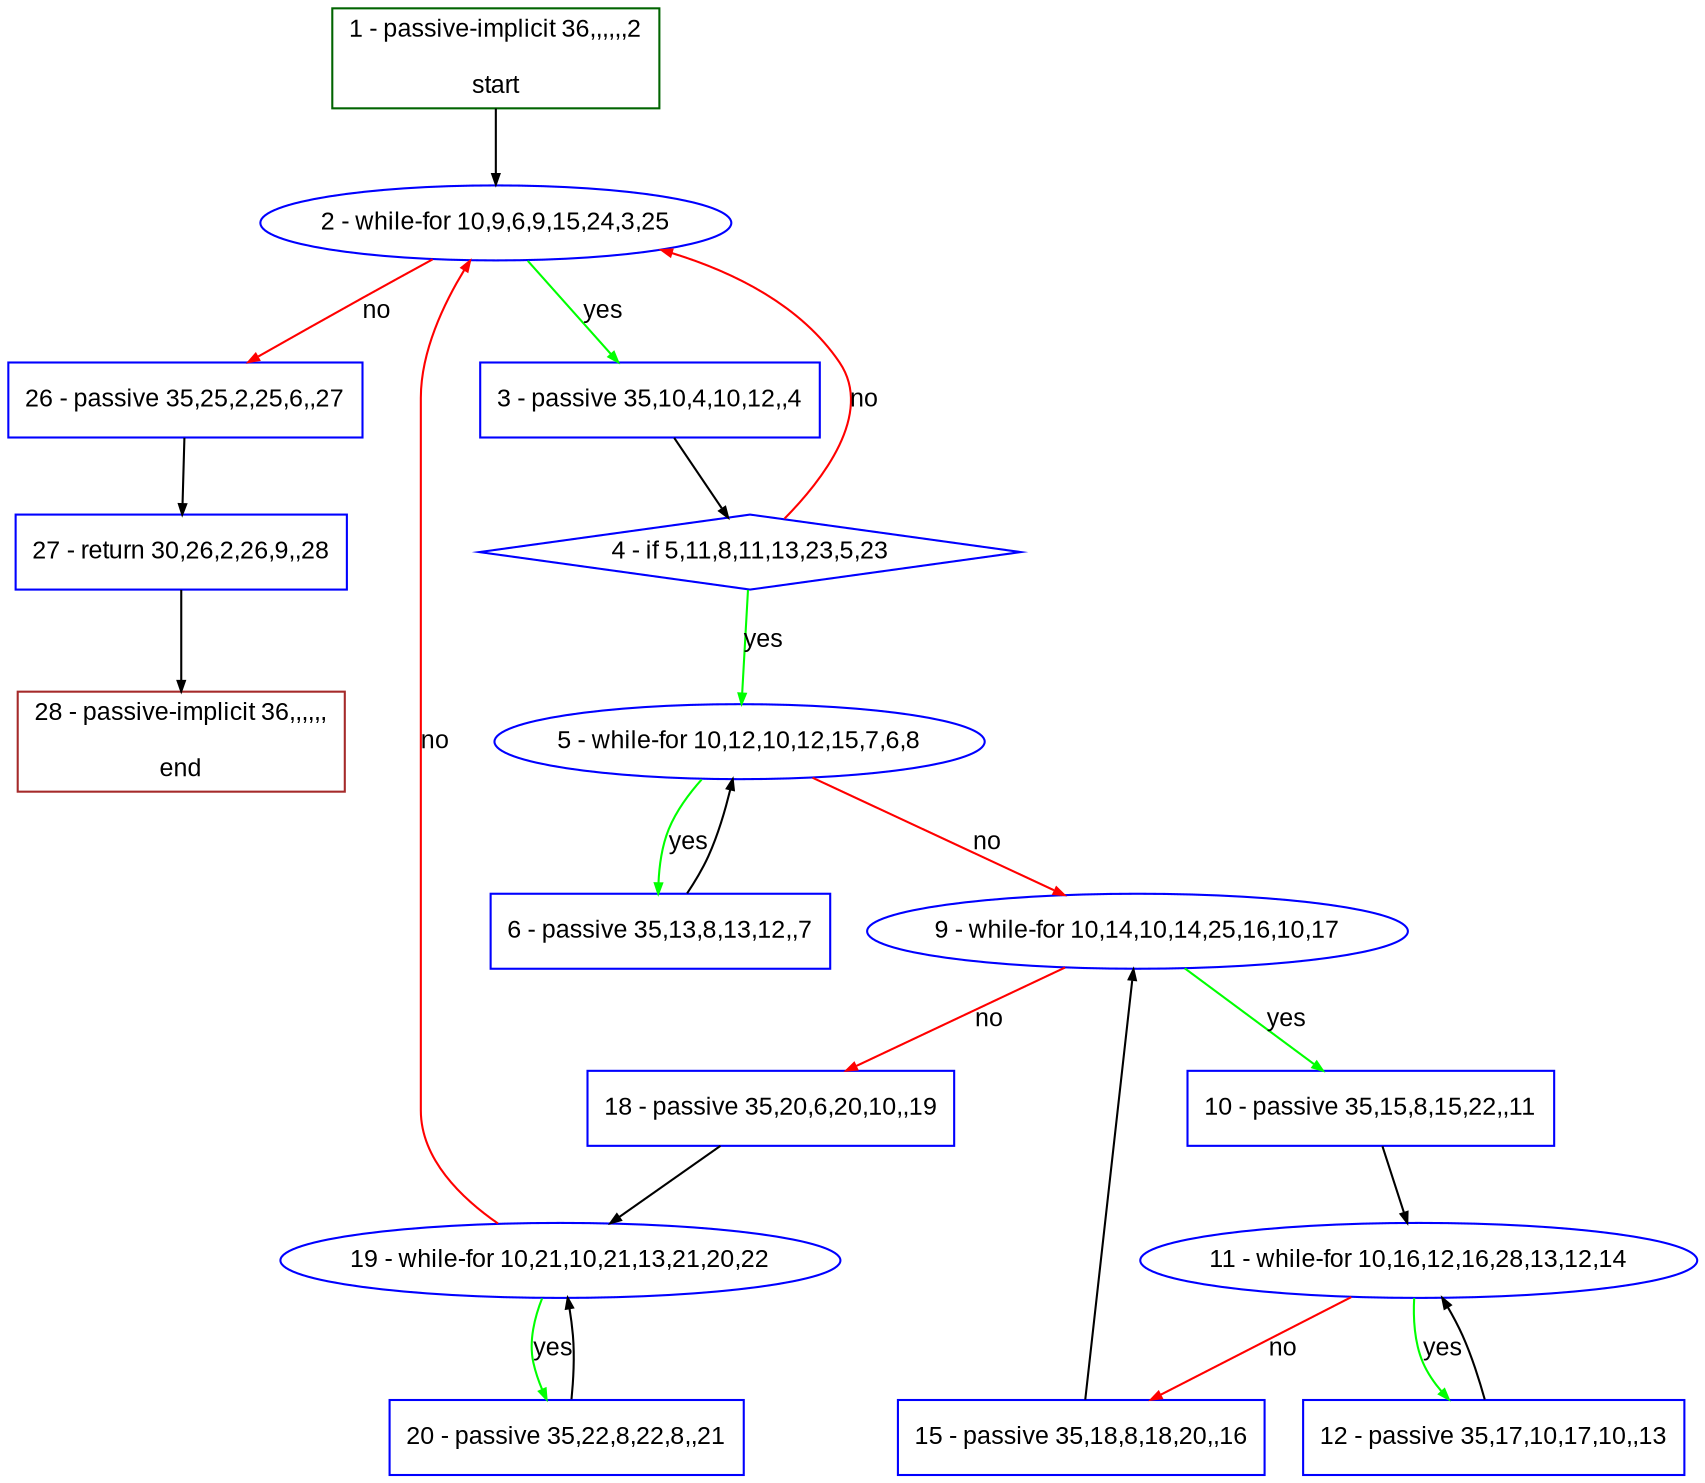 digraph "" {
  graph [bgcolor="white", fillcolor="#FFFFCC", pack="true", packmode="clust", fontname="Arial", label="", fontsize="12", compound="true", style="rounded,filled"];
  node [node_initialized="no", fillcolor="white", fontname="Arial", label="", color="grey", fontsize="12", fixedsize="false", compound="true", shape="rectangle", style="filled"];
  edge [arrowtail="none", lhead="", fontcolor="black", fontname="Arial", label="", color="black", fontsize="12", arrowhead="normal", arrowsize="0.5", compound="true", ltail="", dir="forward"];
  __N1 [fillcolor="#ffffff", label="2 - while-for 10,9,6,9,15,24,3,25", color="#0000ff", shape="oval", style="filled"];
  __N2 [fillcolor="#ffffff", label="1 - passive-implicit 36,,,,,,2\n\nstart", color="#006400", shape="box", style="filled"];
  __N3 [fillcolor="#ffffff", label="3 - passive 35,10,4,10,12,,4", color="#0000ff", shape="box", style="filled"];
  __N4 [fillcolor="#ffffff", label="26 - passive 35,25,2,25,6,,27", color="#0000ff", shape="box", style="filled"];
  __N5 [fillcolor="#ffffff", label="4 - if 5,11,8,11,13,23,5,23", color="#0000ff", shape="diamond", style="filled"];
  __N6 [fillcolor="#ffffff", label="5 - while-for 10,12,10,12,15,7,6,8", color="#0000ff", shape="oval", style="filled"];
  __N7 [fillcolor="#ffffff", label="6 - passive 35,13,8,13,12,,7", color="#0000ff", shape="box", style="filled"];
  __N8 [fillcolor="#ffffff", label="9 - while-for 10,14,10,14,25,16,10,17", color="#0000ff", shape="oval", style="filled"];
  __N9 [fillcolor="#ffffff", label="10 - passive 35,15,8,15,22,,11", color="#0000ff", shape="box", style="filled"];
  __N10 [fillcolor="#ffffff", label="18 - passive 35,20,6,20,10,,19", color="#0000ff", shape="box", style="filled"];
  __N11 [fillcolor="#ffffff", label="11 - while-for 10,16,12,16,28,13,12,14", color="#0000ff", shape="oval", style="filled"];
  __N12 [fillcolor="#ffffff", label="12 - passive 35,17,10,17,10,,13", color="#0000ff", shape="box", style="filled"];
  __N13 [fillcolor="#ffffff", label="15 - passive 35,18,8,18,20,,16", color="#0000ff", shape="box", style="filled"];
  __N14 [fillcolor="#ffffff", label="19 - while-for 10,21,10,21,13,21,20,22", color="#0000ff", shape="oval", style="filled"];
  __N15 [fillcolor="#ffffff", label="20 - passive 35,22,8,22,8,,21", color="#0000ff", shape="box", style="filled"];
  __N16 [fillcolor="#ffffff", label="27 - return 30,26,2,26,9,,28", color="#0000ff", shape="box", style="filled"];
  __N17 [fillcolor="#ffffff", label="28 - passive-implicit 36,,,,,,\n\nend", color="#a52a2a", shape="box", style="filled"];
  __N2 -> __N1 [arrowtail="none", color="#000000", label="", arrowhead="normal", dir="forward"];
  __N1 -> __N3 [arrowtail="none", color="#00ff00", label="yes", arrowhead="normal", dir="forward"];
  __N1 -> __N4 [arrowtail="none", color="#ff0000", label="no", arrowhead="normal", dir="forward"];
  __N3 -> __N5 [arrowtail="none", color="#000000", label="", arrowhead="normal", dir="forward"];
  __N5 -> __N1 [arrowtail="none", color="#ff0000", label="no", arrowhead="normal", dir="forward"];
  __N5 -> __N6 [arrowtail="none", color="#00ff00", label="yes", arrowhead="normal", dir="forward"];
  __N6 -> __N7 [arrowtail="none", color="#00ff00", label="yes", arrowhead="normal", dir="forward"];
  __N7 -> __N6 [arrowtail="none", color="#000000", label="", arrowhead="normal", dir="forward"];
  __N6 -> __N8 [arrowtail="none", color="#ff0000", label="no", arrowhead="normal", dir="forward"];
  __N8 -> __N9 [arrowtail="none", color="#00ff00", label="yes", arrowhead="normal", dir="forward"];
  __N8 -> __N10 [arrowtail="none", color="#ff0000", label="no", arrowhead="normal", dir="forward"];
  __N9 -> __N11 [arrowtail="none", color="#000000", label="", arrowhead="normal", dir="forward"];
  __N11 -> __N12 [arrowtail="none", color="#00ff00", label="yes", arrowhead="normal", dir="forward"];
  __N12 -> __N11 [arrowtail="none", color="#000000", label="", arrowhead="normal", dir="forward"];
  __N11 -> __N13 [arrowtail="none", color="#ff0000", label="no", arrowhead="normal", dir="forward"];
  __N13 -> __N8 [arrowtail="none", color="#000000", label="", arrowhead="normal", dir="forward"];
  __N10 -> __N14 [arrowtail="none", color="#000000", label="", arrowhead="normal", dir="forward"];
  __N14 -> __N1 [arrowtail="none", color="#ff0000", label="no", arrowhead="normal", dir="forward"];
  __N14 -> __N15 [arrowtail="none", color="#00ff00", label="yes", arrowhead="normal", dir="forward"];
  __N15 -> __N14 [arrowtail="none", color="#000000", label="", arrowhead="normal", dir="forward"];
  __N4 -> __N16 [arrowtail="none", color="#000000", label="", arrowhead="normal", dir="forward"];
  __N16 -> __N17 [arrowtail="none", color="#000000", label="", arrowhead="normal", dir="forward"];
}
